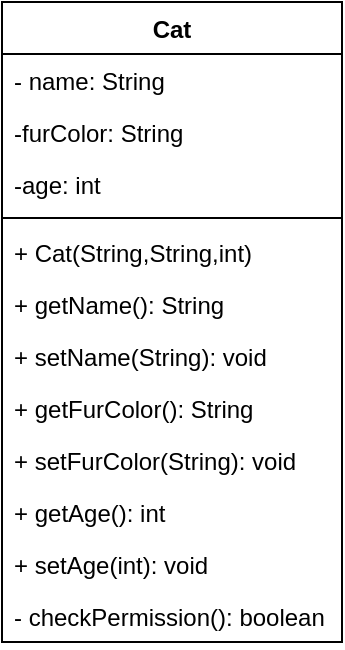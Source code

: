 <mxfile>
    <diagram id="Q3FN54oVjbddIuof2vPO" name="Cat">
        <mxGraphModel dx="783" dy="481" grid="1" gridSize="10" guides="1" tooltips="1" connect="1" arrows="1" fold="1" page="1" pageScale="1" pageWidth="827" pageHeight="1169" math="0" shadow="0">
            <root>
                <mxCell id="0"/>
                <mxCell id="1" parent="0"/>
                <mxCell id="2" value="Cat" style="swimlane;fontStyle=1;align=center;verticalAlign=top;childLayout=stackLayout;horizontal=1;startSize=26;horizontalStack=0;resizeParent=1;resizeParentMax=0;resizeLast=0;collapsible=1;marginBottom=0;" parent="1" vertex="1">
                    <mxGeometry x="120" y="80" width="170" height="320" as="geometry"/>
                </mxCell>
                <mxCell id="3" value="- name: String" style="text;strokeColor=none;fillColor=none;align=left;verticalAlign=top;spacingLeft=4;spacingRight=4;overflow=hidden;rotatable=0;points=[[0,0.5],[1,0.5]];portConstraint=eastwest;" parent="2" vertex="1">
                    <mxGeometry y="26" width="170" height="26" as="geometry"/>
                </mxCell>
                <mxCell id="6" value="-furColor: String" style="text;strokeColor=none;fillColor=none;align=left;verticalAlign=top;spacingLeft=4;spacingRight=4;overflow=hidden;rotatable=0;points=[[0,0.5],[1,0.5]];portConstraint=eastwest;" vertex="1" parent="2">
                    <mxGeometry y="52" width="170" height="26" as="geometry"/>
                </mxCell>
                <mxCell id="12" value="-age: int" style="text;strokeColor=none;fillColor=none;align=left;verticalAlign=top;spacingLeft=4;spacingRight=4;overflow=hidden;rotatable=0;points=[[0,0.5],[1,0.5]];portConstraint=eastwest;" vertex="1" parent="2">
                    <mxGeometry y="78" width="170" height="26" as="geometry"/>
                </mxCell>
                <mxCell id="4" value="" style="line;strokeWidth=1;fillColor=none;align=left;verticalAlign=middle;spacingTop=-1;spacingLeft=3;spacingRight=3;rotatable=0;labelPosition=right;points=[];portConstraint=eastwest;strokeColor=inherit;" parent="2" vertex="1">
                    <mxGeometry y="104" width="170" height="8" as="geometry"/>
                </mxCell>
                <mxCell id="5" value="+ Cat(String,String,int)" style="text;strokeColor=none;fillColor=none;align=left;verticalAlign=top;spacingLeft=4;spacingRight=4;overflow=hidden;rotatable=0;points=[[0,0.5],[1,0.5]];portConstraint=eastwest;" parent="2" vertex="1">
                    <mxGeometry y="112" width="170" height="26" as="geometry"/>
                </mxCell>
                <mxCell id="13" value="+ getName(): String" style="text;strokeColor=none;fillColor=none;align=left;verticalAlign=top;spacingLeft=4;spacingRight=4;overflow=hidden;rotatable=0;points=[[0,0.5],[1,0.5]];portConstraint=eastwest;" vertex="1" parent="2">
                    <mxGeometry y="138" width="170" height="26" as="geometry"/>
                </mxCell>
                <mxCell id="14" value="+ setName(String): void" style="text;strokeColor=none;fillColor=none;align=left;verticalAlign=top;spacingLeft=4;spacingRight=4;overflow=hidden;rotatable=0;points=[[0,0.5],[1,0.5]];portConstraint=eastwest;" vertex="1" parent="2">
                    <mxGeometry y="164" width="170" height="26" as="geometry"/>
                </mxCell>
                <mxCell id="15" value="+ getFurColor(): String" style="text;strokeColor=none;fillColor=none;align=left;verticalAlign=top;spacingLeft=4;spacingRight=4;overflow=hidden;rotatable=0;points=[[0,0.5],[1,0.5]];portConstraint=eastwest;" vertex="1" parent="2">
                    <mxGeometry y="190" width="170" height="26" as="geometry"/>
                </mxCell>
                <mxCell id="16" value="+ setFurColor(String): void" style="text;strokeColor=none;fillColor=none;align=left;verticalAlign=top;spacingLeft=4;spacingRight=4;overflow=hidden;rotatable=0;points=[[0,0.5],[1,0.5]];portConstraint=eastwest;" vertex="1" parent="2">
                    <mxGeometry y="216" width="170" height="26" as="geometry"/>
                </mxCell>
                <mxCell id="17" value="+ getAge(): int" style="text;strokeColor=none;fillColor=none;align=left;verticalAlign=top;spacingLeft=4;spacingRight=4;overflow=hidden;rotatable=0;points=[[0,0.5],[1,0.5]];portConstraint=eastwest;" vertex="1" parent="2">
                    <mxGeometry y="242" width="170" height="26" as="geometry"/>
                </mxCell>
                <mxCell id="18" value="+ setAge(int): void" style="text;strokeColor=none;fillColor=none;align=left;verticalAlign=top;spacingLeft=4;spacingRight=4;overflow=hidden;rotatable=0;points=[[0,0.5],[1,0.5]];portConstraint=eastwest;" vertex="1" parent="2">
                    <mxGeometry y="268" width="170" height="26" as="geometry"/>
                </mxCell>
                <mxCell id="19" value="- checkPermission(): boolean" style="text;strokeColor=none;fillColor=none;align=left;verticalAlign=top;spacingLeft=4;spacingRight=4;overflow=hidden;rotatable=0;points=[[0,0.5],[1,0.5]];portConstraint=eastwest;" vertex="1" parent="2">
                    <mxGeometry y="294" width="170" height="26" as="geometry"/>
                </mxCell>
            </root>
        </mxGraphModel>
    </diagram>
    <diagram id="SD25ZdEhXBDhkwm4oPPS" name="App + Cat">
        <mxGraphModel dx="783" dy="481" grid="1" gridSize="10" guides="1" tooltips="1" connect="1" arrows="1" fold="1" page="1" pageScale="1" pageWidth="827" pageHeight="1169" math="0" shadow="0">
            <root>
                <mxCell id="0"/>
                <mxCell id="1" parent="0"/>
                <mxCell id="cKOOym3H238GDau4eAnE-1" value="Cat" style="swimlane;fontStyle=1;align=center;verticalAlign=top;childLayout=stackLayout;horizontal=1;startSize=26;horizontalStack=0;resizeParent=1;resizeParentMax=0;resizeLast=0;collapsible=1;marginBottom=0;" vertex="1" parent="1">
                    <mxGeometry x="320" y="80" width="170" height="320" as="geometry"/>
                </mxCell>
                <mxCell id="cKOOym3H238GDau4eAnE-2" value="- name: String" style="text;strokeColor=none;fillColor=none;align=left;verticalAlign=top;spacingLeft=4;spacingRight=4;overflow=hidden;rotatable=0;points=[[0,0.5],[1,0.5]];portConstraint=eastwest;" vertex="1" parent="cKOOym3H238GDau4eAnE-1">
                    <mxGeometry y="26" width="170" height="26" as="geometry"/>
                </mxCell>
                <mxCell id="cKOOym3H238GDau4eAnE-3" value="-furColor: String" style="text;strokeColor=none;fillColor=none;align=left;verticalAlign=top;spacingLeft=4;spacingRight=4;overflow=hidden;rotatable=0;points=[[0,0.5],[1,0.5]];portConstraint=eastwest;" vertex="1" parent="cKOOym3H238GDau4eAnE-1">
                    <mxGeometry y="52" width="170" height="26" as="geometry"/>
                </mxCell>
                <mxCell id="cKOOym3H238GDau4eAnE-4" value="-age: int" style="text;strokeColor=none;fillColor=none;align=left;verticalAlign=top;spacingLeft=4;spacingRight=4;overflow=hidden;rotatable=0;points=[[0,0.5],[1,0.5]];portConstraint=eastwest;" vertex="1" parent="cKOOym3H238GDau4eAnE-1">
                    <mxGeometry y="78" width="170" height="26" as="geometry"/>
                </mxCell>
                <mxCell id="cKOOym3H238GDau4eAnE-5" value="" style="line;strokeWidth=1;fillColor=none;align=left;verticalAlign=middle;spacingTop=-1;spacingLeft=3;spacingRight=3;rotatable=0;labelPosition=right;points=[];portConstraint=eastwest;strokeColor=inherit;" vertex="1" parent="cKOOym3H238GDau4eAnE-1">
                    <mxGeometry y="104" width="170" height="8" as="geometry"/>
                </mxCell>
                <mxCell id="cKOOym3H238GDau4eAnE-6" value="+ Cat(String,String,int)" style="text;strokeColor=none;fillColor=none;align=left;verticalAlign=top;spacingLeft=4;spacingRight=4;overflow=hidden;rotatable=0;points=[[0,0.5],[1,0.5]];portConstraint=eastwest;" vertex="1" parent="cKOOym3H238GDau4eAnE-1">
                    <mxGeometry y="112" width="170" height="26" as="geometry"/>
                </mxCell>
                <mxCell id="cKOOym3H238GDau4eAnE-7" value="+ getName(): String" style="text;strokeColor=none;fillColor=none;align=left;verticalAlign=top;spacingLeft=4;spacingRight=4;overflow=hidden;rotatable=0;points=[[0,0.5],[1,0.5]];portConstraint=eastwest;" vertex="1" parent="cKOOym3H238GDau4eAnE-1">
                    <mxGeometry y="138" width="170" height="26" as="geometry"/>
                </mxCell>
                <mxCell id="cKOOym3H238GDau4eAnE-8" value="+ setName(String): void" style="text;strokeColor=none;fillColor=none;align=left;verticalAlign=top;spacingLeft=4;spacingRight=4;overflow=hidden;rotatable=0;points=[[0,0.5],[1,0.5]];portConstraint=eastwest;" vertex="1" parent="cKOOym3H238GDau4eAnE-1">
                    <mxGeometry y="164" width="170" height="26" as="geometry"/>
                </mxCell>
                <mxCell id="cKOOym3H238GDau4eAnE-9" value="+ getFurColor(): String" style="text;strokeColor=none;fillColor=none;align=left;verticalAlign=top;spacingLeft=4;spacingRight=4;overflow=hidden;rotatable=0;points=[[0,0.5],[1,0.5]];portConstraint=eastwest;" vertex="1" parent="cKOOym3H238GDau4eAnE-1">
                    <mxGeometry y="190" width="170" height="26" as="geometry"/>
                </mxCell>
                <mxCell id="cKOOym3H238GDau4eAnE-10" value="+ setFurColor(String): void" style="text;strokeColor=none;fillColor=none;align=left;verticalAlign=top;spacingLeft=4;spacingRight=4;overflow=hidden;rotatable=0;points=[[0,0.5],[1,0.5]];portConstraint=eastwest;" vertex="1" parent="cKOOym3H238GDau4eAnE-1">
                    <mxGeometry y="216" width="170" height="26" as="geometry"/>
                </mxCell>
                <mxCell id="cKOOym3H238GDau4eAnE-11" value="+ getAge(): int" style="text;strokeColor=none;fillColor=none;align=left;verticalAlign=top;spacingLeft=4;spacingRight=4;overflow=hidden;rotatable=0;points=[[0,0.5],[1,0.5]];portConstraint=eastwest;" vertex="1" parent="cKOOym3H238GDau4eAnE-1">
                    <mxGeometry y="242" width="170" height="26" as="geometry"/>
                </mxCell>
                <mxCell id="cKOOym3H238GDau4eAnE-12" value="+ setAge(int): void" style="text;strokeColor=none;fillColor=none;align=left;verticalAlign=top;spacingLeft=4;spacingRight=4;overflow=hidden;rotatable=0;points=[[0,0.5],[1,0.5]];portConstraint=eastwest;" vertex="1" parent="cKOOym3H238GDau4eAnE-1">
                    <mxGeometry y="268" width="170" height="26" as="geometry"/>
                </mxCell>
                <mxCell id="cKOOym3H238GDau4eAnE-13" value="- checkPermission(): boolean" style="text;strokeColor=none;fillColor=none;align=left;verticalAlign=top;spacingLeft=4;spacingRight=4;overflow=hidden;rotatable=0;points=[[0,0.5],[1,0.5]];portConstraint=eastwest;" vertex="1" parent="cKOOym3H238GDau4eAnE-1">
                    <mxGeometry y="294" width="170" height="26" as="geometry"/>
                </mxCell>
                <mxCell id="cKOOym3H238GDau4eAnE-14" value="App" style="swimlane;fontStyle=1;align=center;verticalAlign=top;childLayout=stackLayout;horizontal=1;startSize=26;horizontalStack=0;resizeParent=1;resizeParentMax=0;resizeLast=0;collapsible=1;marginBottom=0;" vertex="1" parent="1">
                    <mxGeometry x="40" y="80" width="160" height="86" as="geometry"/>
                </mxCell>
                <mxCell id="cKOOym3H238GDau4eAnE-16" value="" style="line;strokeWidth=1;fillColor=none;align=left;verticalAlign=middle;spacingTop=-1;spacingLeft=3;spacingRight=3;rotatable=0;labelPosition=right;points=[];portConstraint=eastwest;strokeColor=inherit;" vertex="1" parent="cKOOym3H238GDau4eAnE-14">
                    <mxGeometry y="26" width="160" height="8" as="geometry"/>
                </mxCell>
                <mxCell id="cKOOym3H238GDau4eAnE-17" value="+ main(type): void" style="text;strokeColor=default;fillColor=none;align=left;verticalAlign=top;spacingLeft=4;spacingRight=4;overflow=hidden;rotatable=0;points=[[0,0.5],[1,0.5]];portConstraint=eastwest;fontStyle=4" vertex="1" parent="cKOOym3H238GDau4eAnE-14">
                    <mxGeometry y="34" width="160" height="26" as="geometry"/>
                </mxCell>
                <mxCell id="cKOOym3H238GDau4eAnE-18" value="+ output(String): void" style="text;strokeColor=default;fillColor=none;align=left;verticalAlign=top;spacingLeft=4;spacingRight=4;overflow=hidden;rotatable=0;points=[[0,0.5],[1,0.5]];portConstraint=eastwest;fontStyle=4" vertex="1" parent="cKOOym3H238GDau4eAnE-14">
                    <mxGeometry y="60" width="160" height="26" as="geometry"/>
                </mxCell>
                <mxCell id="1xefyDb3KOAZIYDCVxdE-1" value="" style="line;strokeWidth=1;fillColor=none;align=left;verticalAlign=middle;spacingTop=-1;spacingLeft=3;spacingRight=3;rotatable=0;labelPosition=right;points=[];portConstraint=eastwest;strokeColor=inherit;" vertex="1" parent="1">
                    <mxGeometry x="200" y="130" width="120" height="8" as="geometry"/>
                </mxCell>
            </root>
        </mxGraphModel>
    </diagram>
</mxfile>